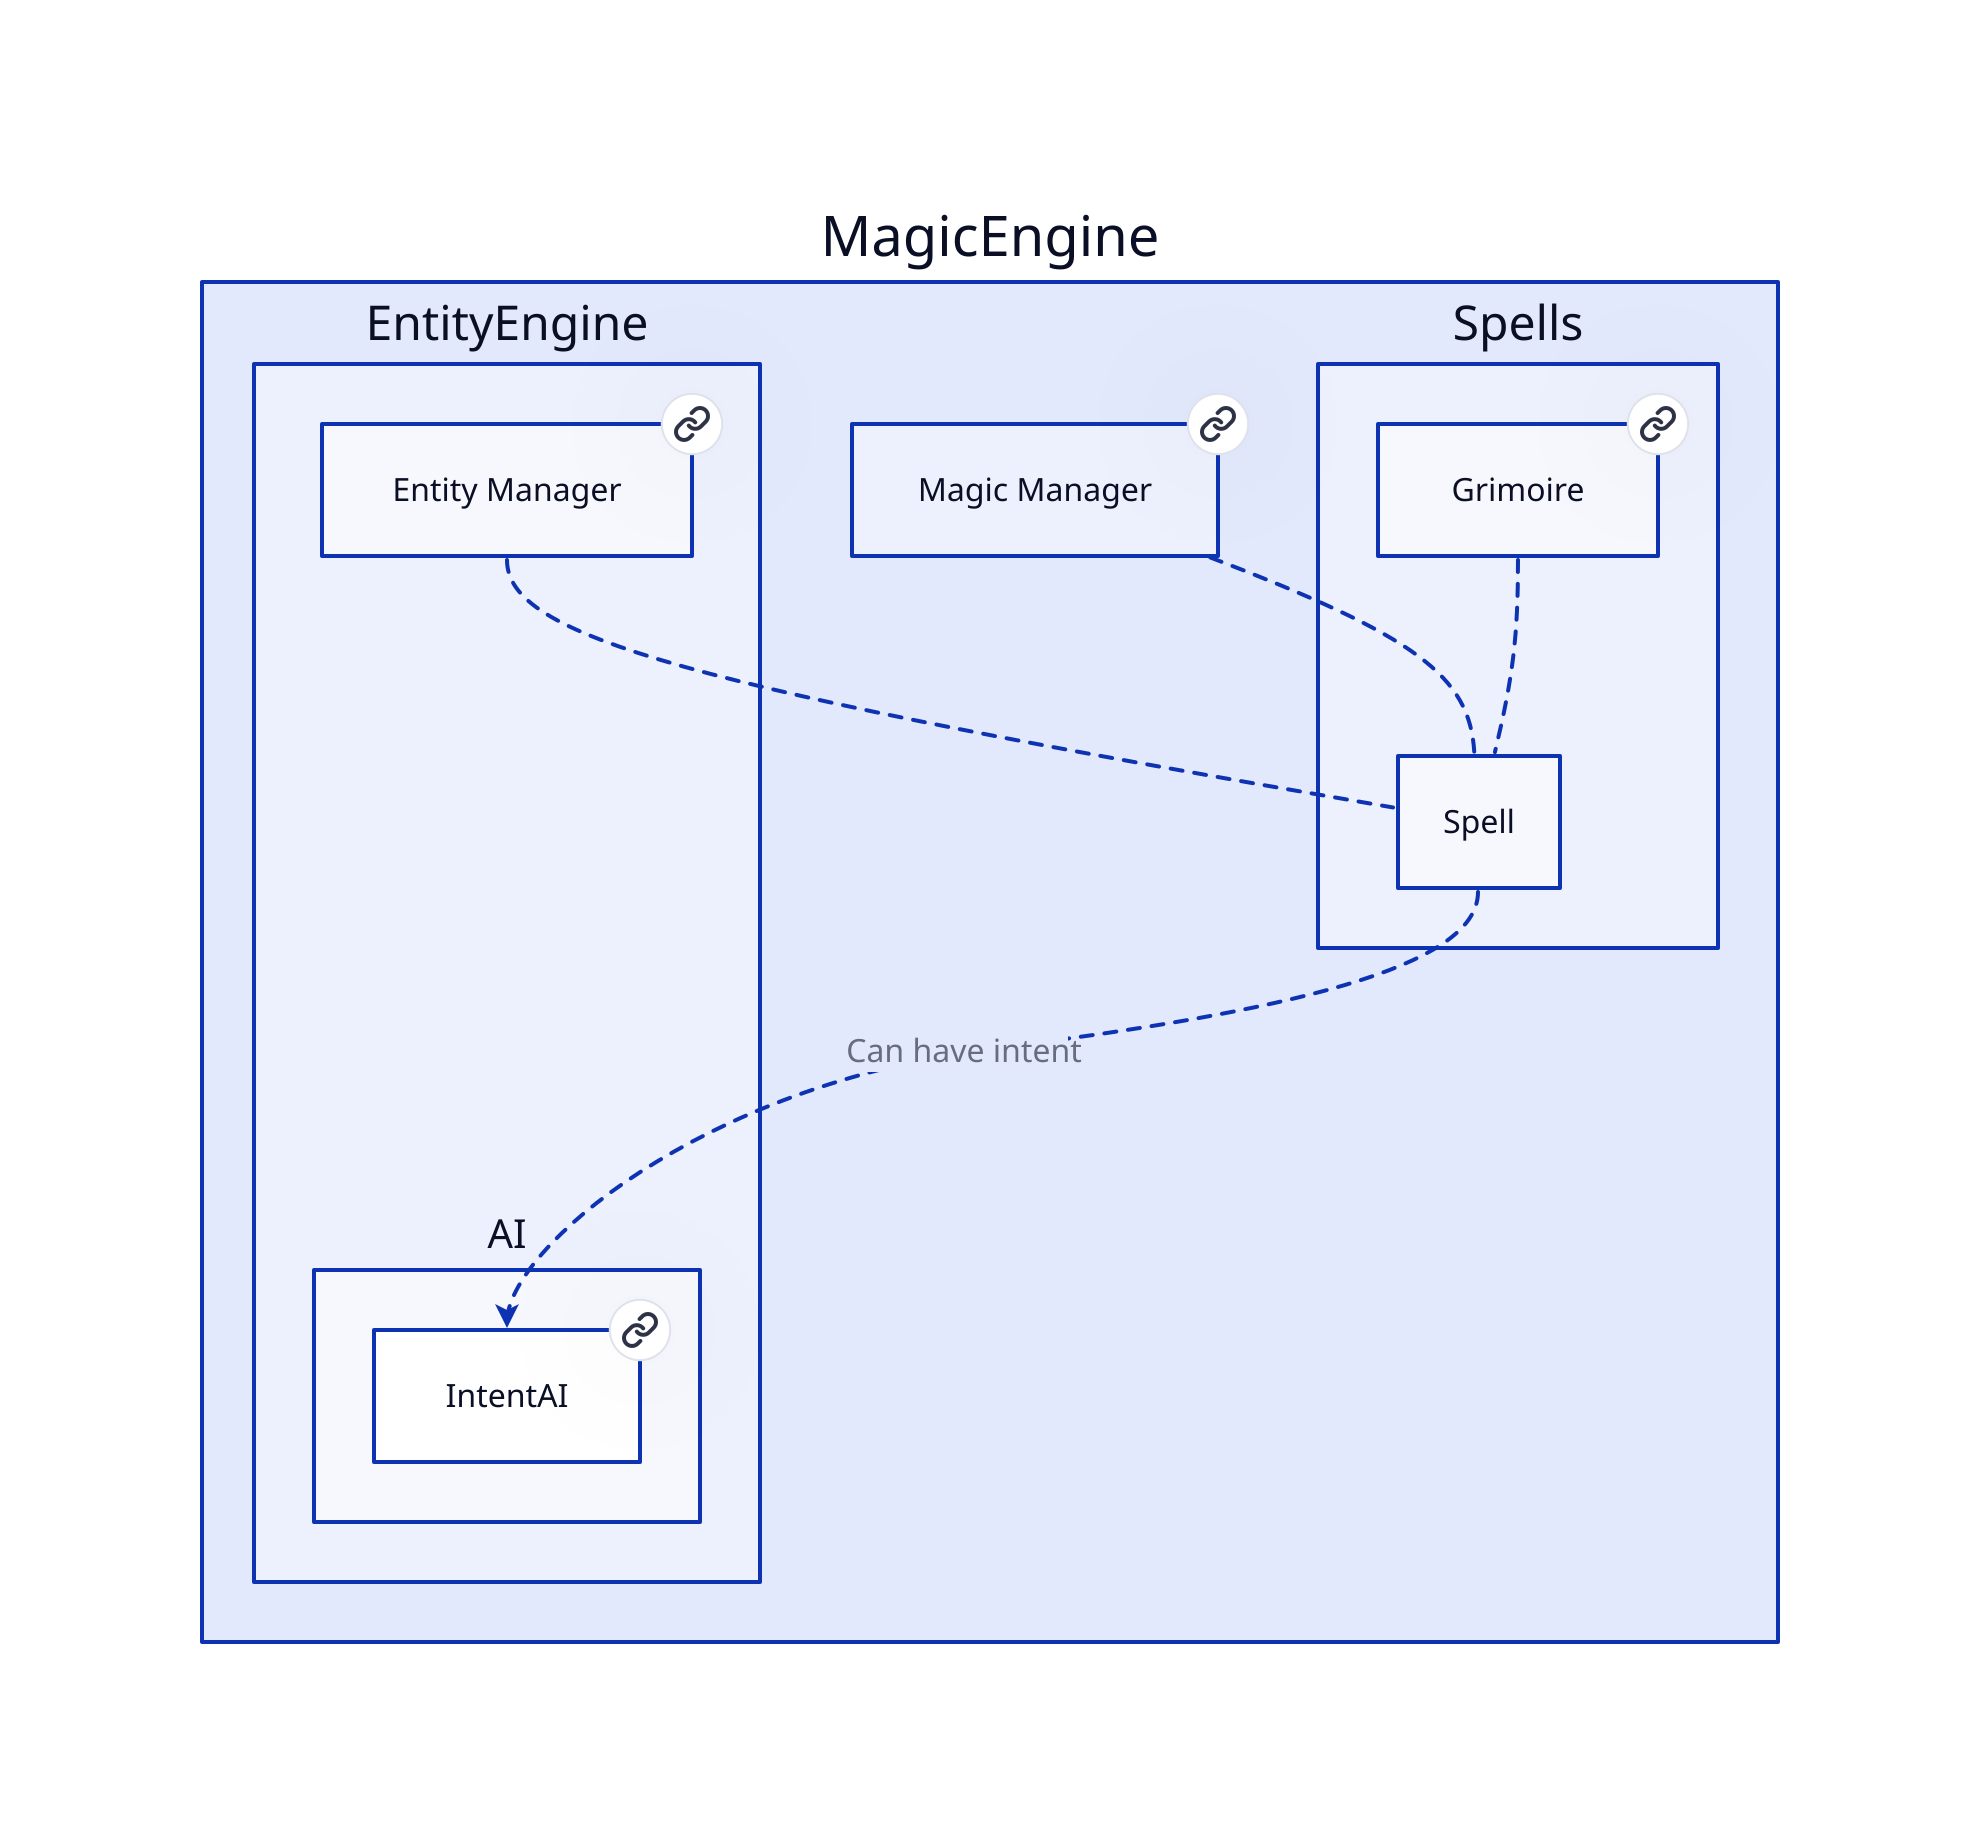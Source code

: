 # Nodes :
MagicEngine: {
    EntityEngine: {
        AI: {
            IntentAI: IntentAI {
               link: IntentAI
            }
        }
        EntityManager: Entity Manager {
           link: EntityManager
        }
    }
    MagicManager: Magic Manager {
       link: MagicManager
    }
    Spells: {
        Grimoire: Grimoire {
           link: Grimoire
        }
    }
}

# Links :
MagicEngine.MagicManager -- MagicEngine.Spells.Spell: {style.stroke-dash: 3}
MagicEngine.Spells.Grimoire -- MagicEngine.Spells.Spell: {style.stroke-dash: 3}
MagicEngine.EntityEngine.EntityManager -- MagicEngine.Spells.Spell: {style.stroke-dash: 3}
MagicEngine.Spells.Spell -> MagicEngine.EntityEngine.AI.IntentAI: Can have intent {style.stroke-dash: 3
source-arrowhead: {}
target-arrowhead: {shape: arrow}
}
